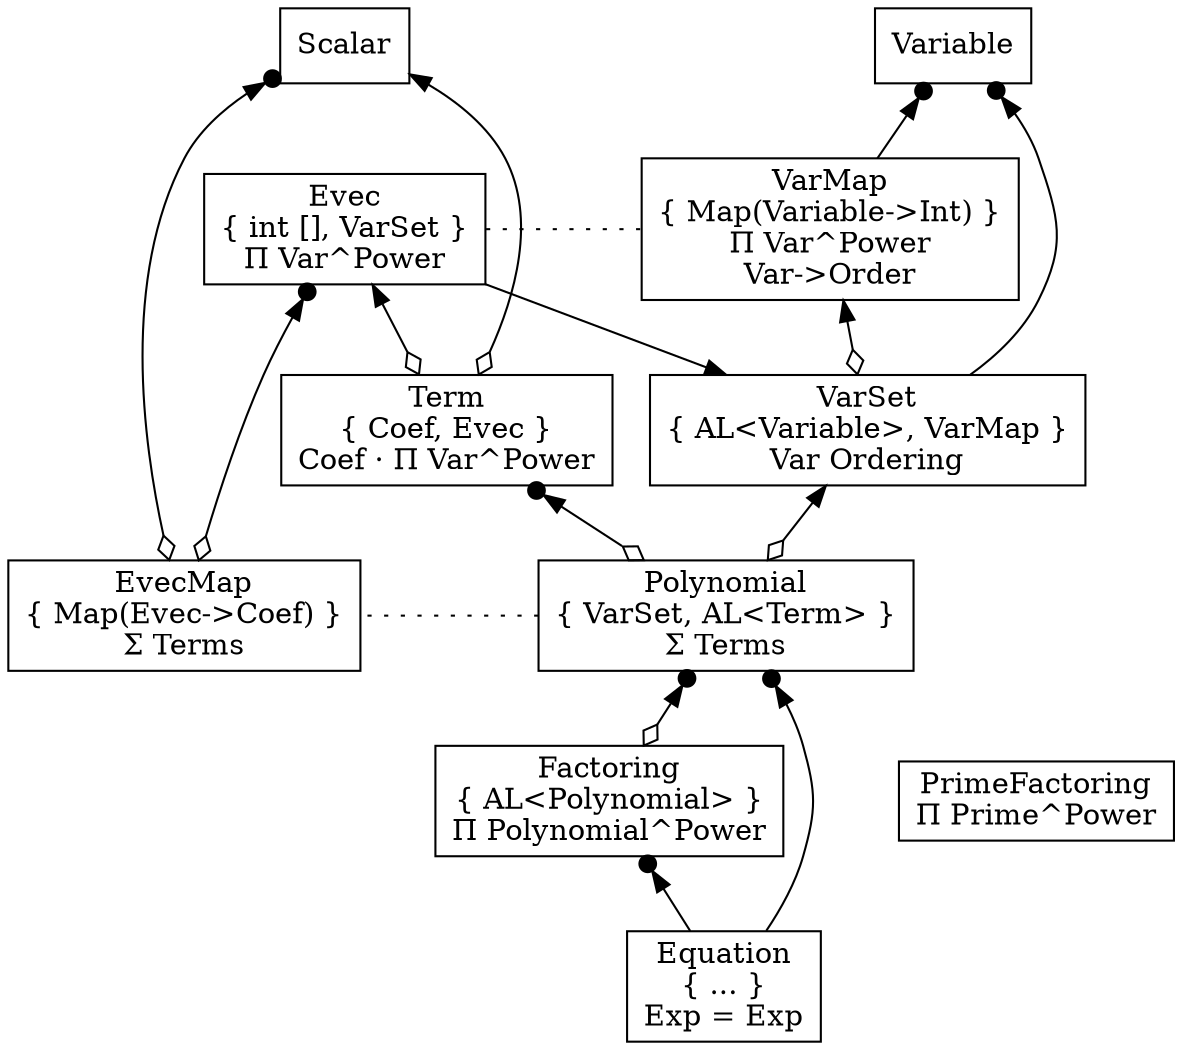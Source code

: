 digraph foo
{
/*
    private final VarMap vm; // embed
VarMap {    private HashMap<String,Integer> pm;
    private HashMap<String,Variable> vm;
Evec {    private int[] e; 
    private VarSet vs; // ref
EvecMap {    private HashMap<String,Scalar> sm; // embed
    private HashMap<String,Evec> em; // embed
Scalar {    private double d;
Term {    private Scalar coef; // embed
    private Evec evec; // embed, kind of
Polynomial {    private VarSet vs; // embed
    private ArrayList<Term> ts; // embed
*/
	rankdir=BT // =LR
	node [ shape=box ]
	"VarSet" -> "Variable" [ arrowhead=dotnormal ]
	"VarSet" -> "VarMap" [ dir=both arrowtail=odiamond ]
	"Evec" ->  "VarSet"
	"VarMap" -> "Variable" [ arrowhead=dotnormal ]
	"Evec"
	"EvecMap" -> "Evec" [ arrowhead=dotnormal dir=both arrowtail=odiamond ]
	"EvecMap" -> "Scalar" [ arrowhead=dotnormal dir=both arrowtail=odiamond ]
	"Term" -> "Scalar" [ dir=both arrowtail=odiamond ]
	"Term" -> "Evec" [ dir=both arrowtail=odiamond ]
	"Polynomial" -> "VarSet" [ dir=both arrowtail=odiamond ]
	"Polynomial" -> "Term" [ dir=both arrowtail=odiamond arrowhead=dotnormal ]

	"Polynomial" -> "EvecMap" [ dir=none constraint=false style=dotted ]
	"Evec" -> "VarMap" [ dir=none constraint=false style=dotted ]

	"Factoring" -> "Polynomial" [ dir=both arrowtail=odiamond arrowhead=dotnormal ]
	"PrimeFactoring" // -> "Scalar"
	"Equation" -> "Polynomial" [ arrowhead=dotnormal ]
	"Equation" -> "Factoring" [ arrowhead=dotnormal ]


	{ rank=same "Polynomial" "EvecMap" }
	{ rank=same "VarMap" "Evec" }
	{ rank=same "Scalar" "Variable" }
	{ rank=same "Factoring" "PrimeFactoring" }

///////////////////////////////////////////////////////////////////////////

	"VarSet" [ label="VarSet\n{ AL<Variable>, VarMap }\nVar Ordering" ]
	"Evec" [ label="Evec\n{ int [], VarSet }\nΠ Var^Power" ]
	"Polynomial" [ label="Polynomial\n{ VarSet, AL<Term> }\nΣ Terms" ]
	"Term" [ label="Term\n{ Coef, Evec }\nCoef · Π Var^Power" ]
	"EvecMap" [ label= "EvecMap\n{ Map(Evec->Coef) }\nΣ Terms" ]
	"VarMap" [ label="VarMap\n{ Map(Variable->Int) }\nΠ Var^Power\nVar->Order" ]


//	"Factoring" [ label="Factoring\n{ VarSet, AL<AL<Term>> }\n{ AL<Polynomial> }\nΠ Polynomial" ]
	"Factoring" [ label="Factoring\n{ AL<Polynomial> }\nΠ Polynomial^Power" ]
	"Equation" [ label="Equation\n{ ... }\nExp = Exp" ]

	"PrimeFactoring" [ label="PrimeFactoring\nΠ Prime^Power" ] 
}
